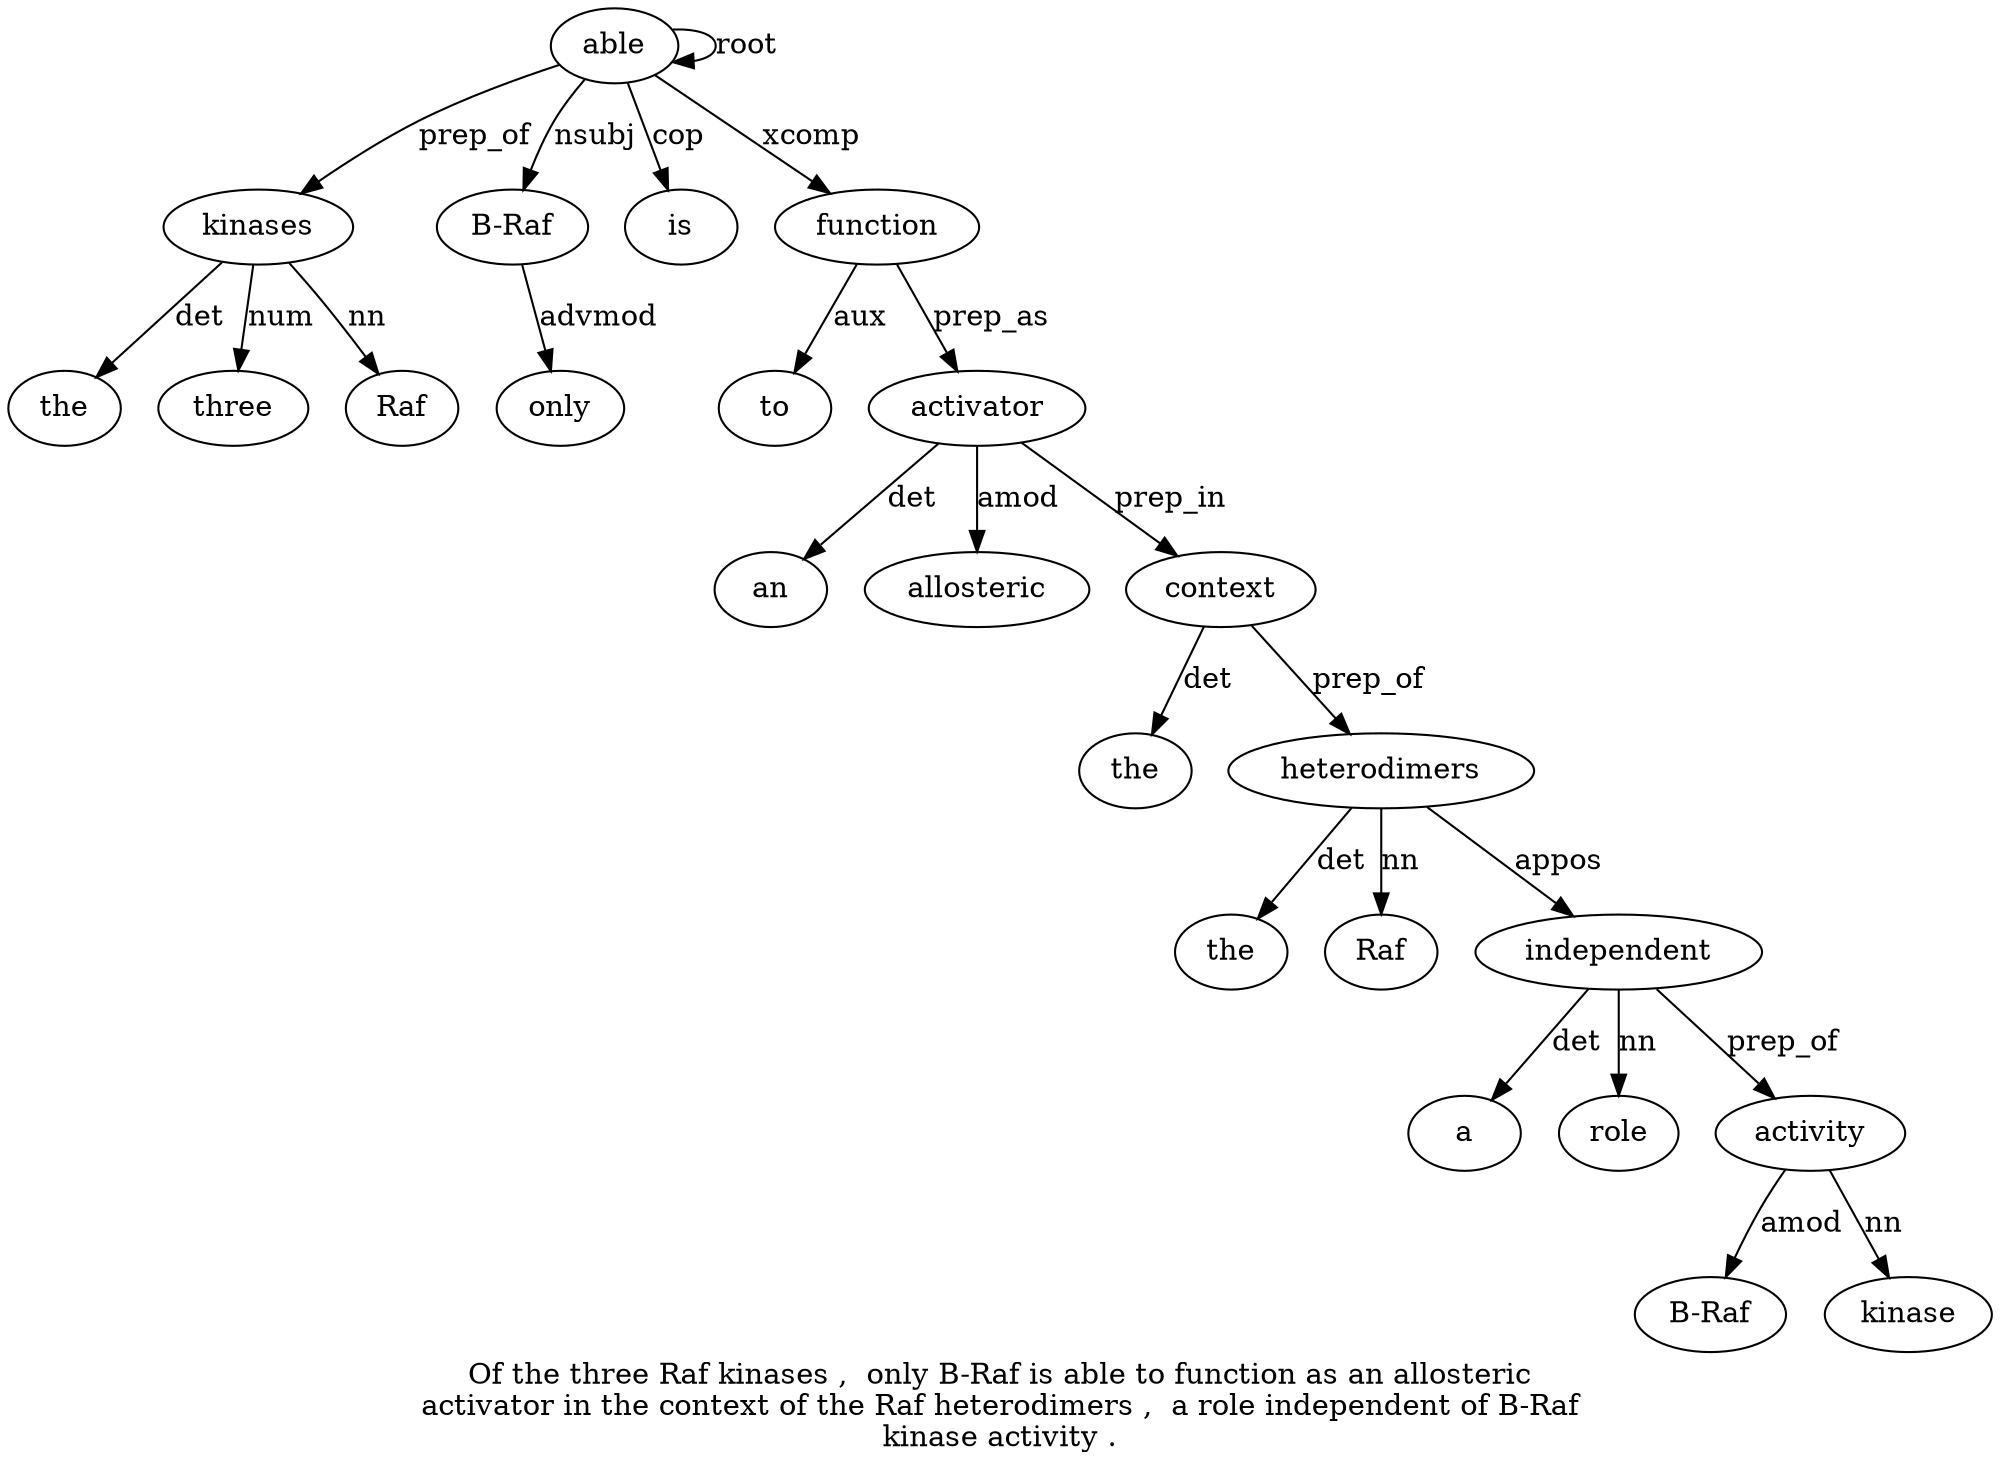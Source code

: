 digraph "Of the three Raf kinases ,  only B-Raf is able to function as an allosteric activator in the context of the Raf heterodimers ,  a role independent of B-Raf kinase activity ." {
label="Of the three Raf kinases ,  only B-Raf is able to function as an allosteric
activator in the context of the Raf heterodimers ,  a role independent of B-Raf
kinase activity .";
kinases5 [style=filled, fillcolor=white, label=kinases];
the2 [style=filled, fillcolor=white, label=the];
kinases5 -> the2  [label=det];
three3 [style=filled, fillcolor=white, label=three];
kinases5 -> three3  [label=num];
Raf4 [style=filled, fillcolor=white, label=Raf];
kinases5 -> Raf4  [label=nn];
able10 [style=filled, fillcolor=white, label=able];
able10 -> kinases5  [label=prep_of];
"B-Raf8" [style=filled, fillcolor=white, label="B-Raf"];
only7 [style=filled, fillcolor=white, label=only];
"B-Raf8" -> only7  [label=advmod];
able10 -> "B-Raf8"  [label=nsubj];
is9 [style=filled, fillcolor=white, label=is];
able10 -> is9  [label=cop];
able10 -> able10  [label=root];
function12 [style=filled, fillcolor=white, label=function];
to11 [style=filled, fillcolor=white, label=to];
function12 -> to11  [label=aux];
able10 -> function12  [label=xcomp];
activator16 [style=filled, fillcolor=white, label=activator];
an14 [style=filled, fillcolor=white, label=an];
activator16 -> an14  [label=det];
allosteric15 [style=filled, fillcolor=white, label=allosteric];
activator16 -> allosteric15  [label=amod];
function12 -> activator16  [label=prep_as];
context19 [style=filled, fillcolor=white, label=context];
the18 [style=filled, fillcolor=white, label=the];
context19 -> the18  [label=det];
activator16 -> context19  [label=prep_in];
heterodimers23 [style=filled, fillcolor=white, label=heterodimers];
the21 [style=filled, fillcolor=white, label=the];
heterodimers23 -> the21  [label=det];
Raf22 [style=filled, fillcolor=white, label=Raf];
heterodimers23 -> Raf22  [label=nn];
context19 -> heterodimers23  [label=prep_of];
independent27 [style=filled, fillcolor=white, label=independent];
a25 [style=filled, fillcolor=white, label=a];
independent27 -> a25  [label=det];
role26 [style=filled, fillcolor=white, label=role];
independent27 -> role26  [label=nn];
heterodimers23 -> independent27  [label=appos];
activity31 [style=filled, fillcolor=white, label=activity];
"B-Raf29" [style=filled, fillcolor=white, label="B-Raf"];
activity31 -> "B-Raf29"  [label=amod];
kinase30 [style=filled, fillcolor=white, label=kinase];
activity31 -> kinase30  [label=nn];
independent27 -> activity31  [label=prep_of];
}

